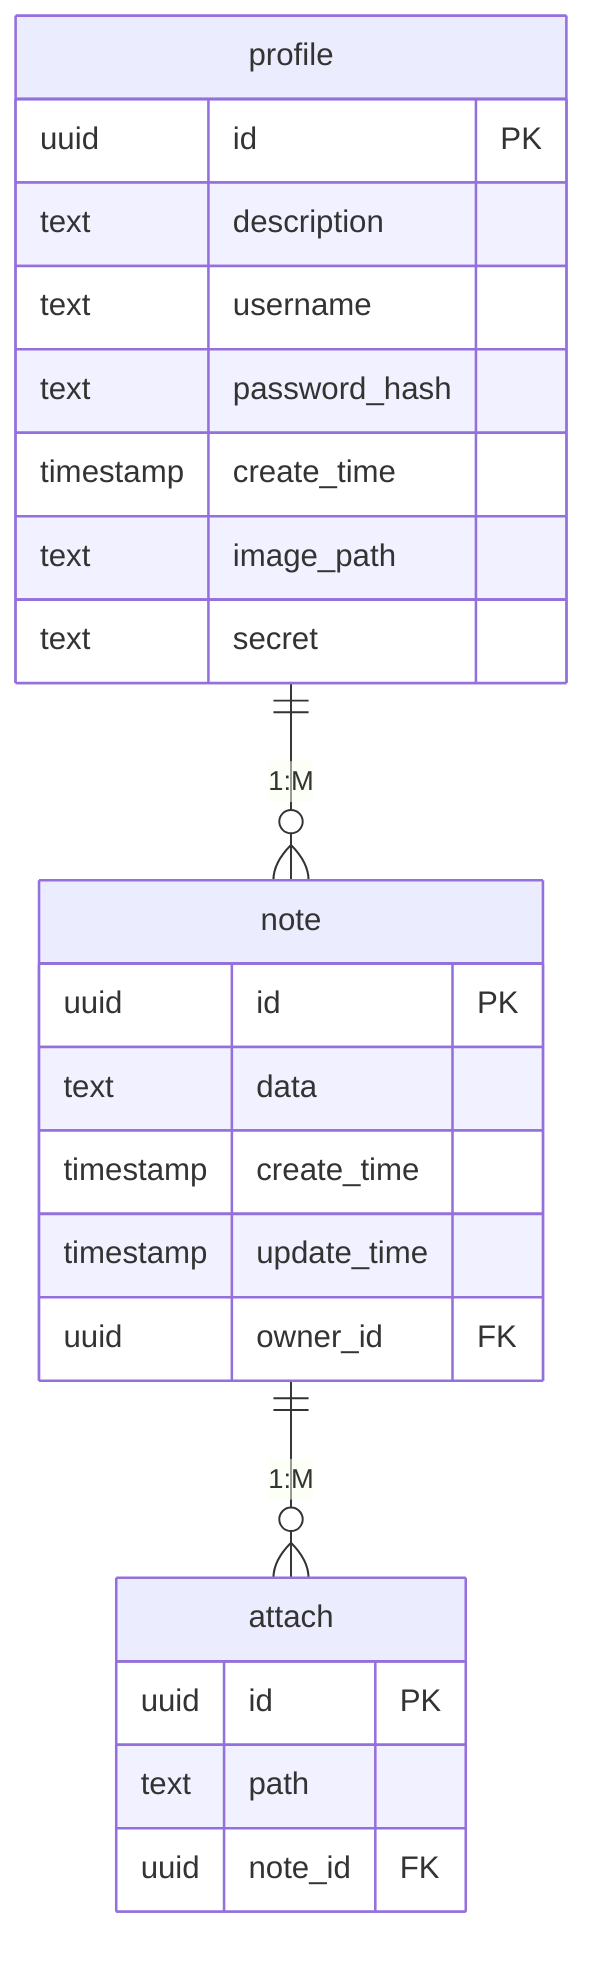 erDiagram
    profile {
        uuid id PK
        text description
        text username
        text password_hash
        timestamp create_time
        text image_path
        text secret
    }
    note {
        uuid id PK
        text data
        timestamp create_time
        timestamp update_time
        uuid owner_id FK
    }
    attach {
        uuid id PK
        text path
        uuid note_id FK
    }
    profile ||--o{ note : "1:M"
    note ||--o{ attach : "1:M"